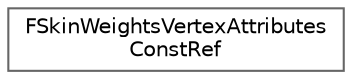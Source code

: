 digraph "Graphical Class Hierarchy"
{
 // INTERACTIVE_SVG=YES
 // LATEX_PDF_SIZE
  bgcolor="transparent";
  edge [fontname=Helvetica,fontsize=10,labelfontname=Helvetica,labelfontsize=10];
  node [fontname=Helvetica,fontsize=10,shape=box,height=0.2,width=0.4];
  rankdir="LR";
  Node0 [id="Node000000",label="FSkinWeightsVertexAttributes\lConstRef",height=0.2,width=0.4,color="grey40", fillcolor="white", style="filled",URL="$dc/d73/classFSkinWeightsVertexAttributesConstRef.html",tooltip=" "];
}
